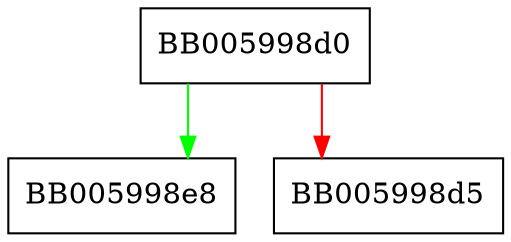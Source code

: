 digraph ecd_ctrl {
  node [shape="box"];
  graph [splines=ortho];
  BB005998d0 -> BB005998e8 [color="green"];
  BB005998d0 -> BB005998d5 [color="red"];
}
